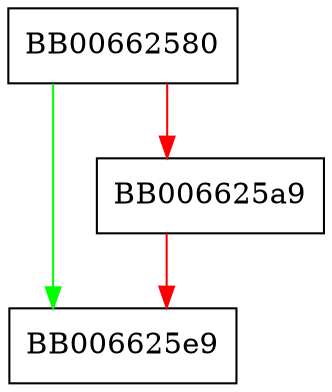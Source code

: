digraph X509V3_EXT_add_conf {
  node [shape="box"];
  graph [splines=ortho];
  BB00662580 -> BB006625e9 [color="green"];
  BB00662580 -> BB006625a9 [color="red"];
  BB006625a9 -> BB006625e9 [color="red"];
}